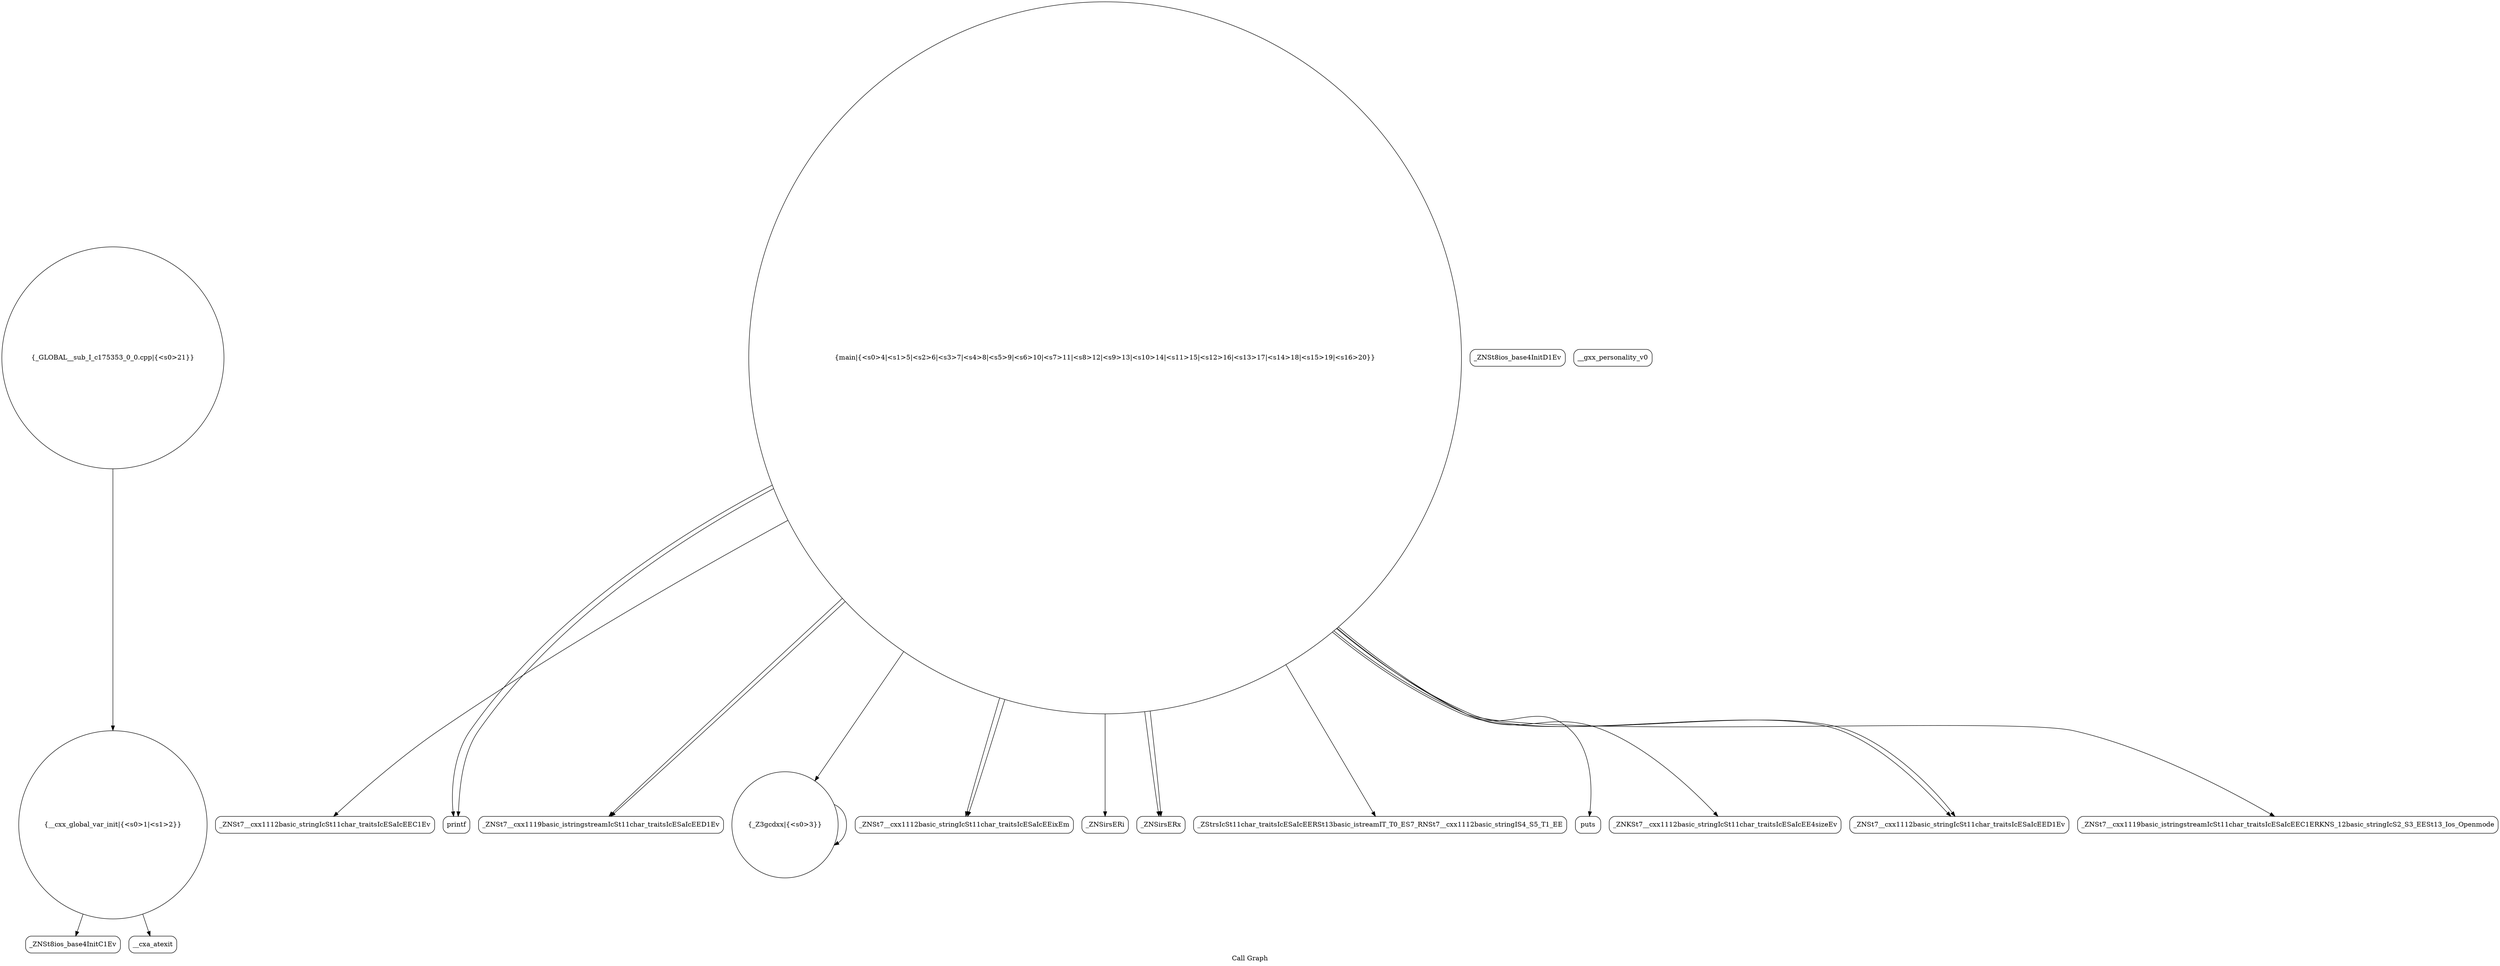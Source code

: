 digraph "Call Graph" {
	label="Call Graph";

	Node0x560973f1c150 [shape=record,shape=circle,label="{__cxx_global_var_init|{<s0>1|<s1>2}}"];
	Node0x560973f1c150:s0 -> Node0x560973f1a140[color=black];
	Node0x560973f1c150:s1 -> Node0x560973f58800[color=black];
	Node0x560973f58a00 [shape=record,shape=Mrecord,label="{_ZNSt7__cxx1112basic_stringIcSt11char_traitsIcESaIcEEC1Ev}"];
	Node0x560973f58d80 [shape=record,shape=Mrecord,label="{printf}"];
	Node0x560973f58780 [shape=record,shape=Mrecord,label="{_ZNSt8ios_base4InitD1Ev}"];
	Node0x560973f58b00 [shape=record,shape=Mrecord,label="{__gxx_personality_v0}"];
	Node0x560973f58e80 [shape=record,shape=Mrecord,label="{_ZNSt7__cxx1119basic_istringstreamIcSt11char_traitsIcESaIcEED1Ev}"];
	Node0x560973f58880 [shape=record,shape=circle,label="{_Z3gcdxx|{<s0>3}}"];
	Node0x560973f58880:s0 -> Node0x560973f58880[color=black];
	Node0x560973f58c00 [shape=record,shape=Mrecord,label="{_ZNSt7__cxx1112basic_stringIcSt11char_traitsIcESaIcEEixEm}"];
	Node0x560973f58f80 [shape=record,shape=circle,label="{_GLOBAL__sub_I_c175353_0_0.cpp|{<s0>21}}"];
	Node0x560973f58f80:s0 -> Node0x560973f1c150[color=black];
	Node0x560973f58980 [shape=record,shape=Mrecord,label="{_ZNSirsERi}"];
	Node0x560973f58d00 [shape=record,shape=Mrecord,label="{_ZNSirsERx}"];
	Node0x560973f1a140 [shape=record,shape=Mrecord,label="{_ZNSt8ios_base4InitC1Ev}"];
	Node0x560973f58a80 [shape=record,shape=Mrecord,label="{_ZStrsIcSt11char_traitsIcESaIcEERSt13basic_istreamIT_T0_ES7_RNSt7__cxx1112basic_stringIS4_S5_T1_EE}"];
	Node0x560973f58e00 [shape=record,shape=Mrecord,label="{puts}"];
	Node0x560973f58800 [shape=record,shape=Mrecord,label="{__cxa_atexit}"];
	Node0x560973f58b80 [shape=record,shape=Mrecord,label="{_ZNKSt7__cxx1112basic_stringIcSt11char_traitsIcESaIcEE4sizeEv}"];
	Node0x560973f58f00 [shape=record,shape=Mrecord,label="{_ZNSt7__cxx1112basic_stringIcSt11char_traitsIcESaIcEED1Ev}"];
	Node0x560973f58900 [shape=record,shape=circle,label="{main|{<s0>4|<s1>5|<s2>6|<s3>7|<s4>8|<s5>9|<s6>10|<s7>11|<s8>12|<s9>13|<s10>14|<s11>15|<s12>16|<s13>17|<s14>18|<s15>19|<s16>20}}"];
	Node0x560973f58900:s0 -> Node0x560973f58980[color=black];
	Node0x560973f58900:s1 -> Node0x560973f58a00[color=black];
	Node0x560973f58900:s2 -> Node0x560973f58a80[color=black];
	Node0x560973f58900:s3 -> Node0x560973f58b80[color=black];
	Node0x560973f58900:s4 -> Node0x560973f58c00[color=black];
	Node0x560973f58900:s5 -> Node0x560973f58c00[color=black];
	Node0x560973f58900:s6 -> Node0x560973f58c80[color=black];
	Node0x560973f58900:s7 -> Node0x560973f58d00[color=black];
	Node0x560973f58900:s8 -> Node0x560973f58d00[color=black];
	Node0x560973f58900:s9 -> Node0x560973f58880[color=black];
	Node0x560973f58900:s10 -> Node0x560973f58e80[color=black];
	Node0x560973f58900:s11 -> Node0x560973f58d80[color=black];
	Node0x560973f58900:s12 -> Node0x560973f58e00[color=black];
	Node0x560973f58900:s13 -> Node0x560973f58d80[color=black];
	Node0x560973f58900:s14 -> Node0x560973f58e80[color=black];
	Node0x560973f58900:s15 -> Node0x560973f58f00[color=black];
	Node0x560973f58900:s16 -> Node0x560973f58f00[color=black];
	Node0x560973f58c80 [shape=record,shape=Mrecord,label="{_ZNSt7__cxx1119basic_istringstreamIcSt11char_traitsIcESaIcEEC1ERKNS_12basic_stringIcS2_S3_EESt13_Ios_Openmode}"];
}
